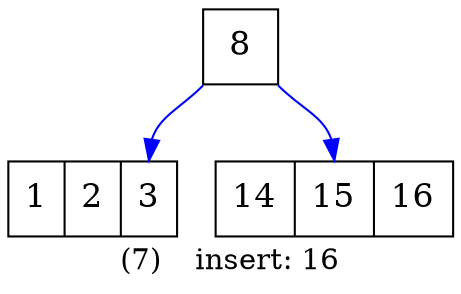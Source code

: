 /************************************************
Auto generated by my program which transfer B-Tree to dot file.
Author: wangdq 
Time: 2015-06-08
CSDN: http://blog.csdn.net/wangdingqiaoit
************************************************/

digraph BTree {
	label="(7)	insert: 16";labelloc=b;labeljust=center;
	ordering=out
	node[shape=record,width=0.5,height=0.5,fontsize=16,style="filled", fillcolor="#FFFFFF",fontcolor="black"];
	edge[color="blue", arrowhead="normal"];
		8[label="<f0> 8"];
		1[label="<f0> 1|<f1> 2|<f2> 3"];
		14[label="<f0> 14|<f1> 15|<f2> 16"];
	/* edges*/
	"8":f0:sw->"1":f2
	"8":f0:se->"14":f1
}
